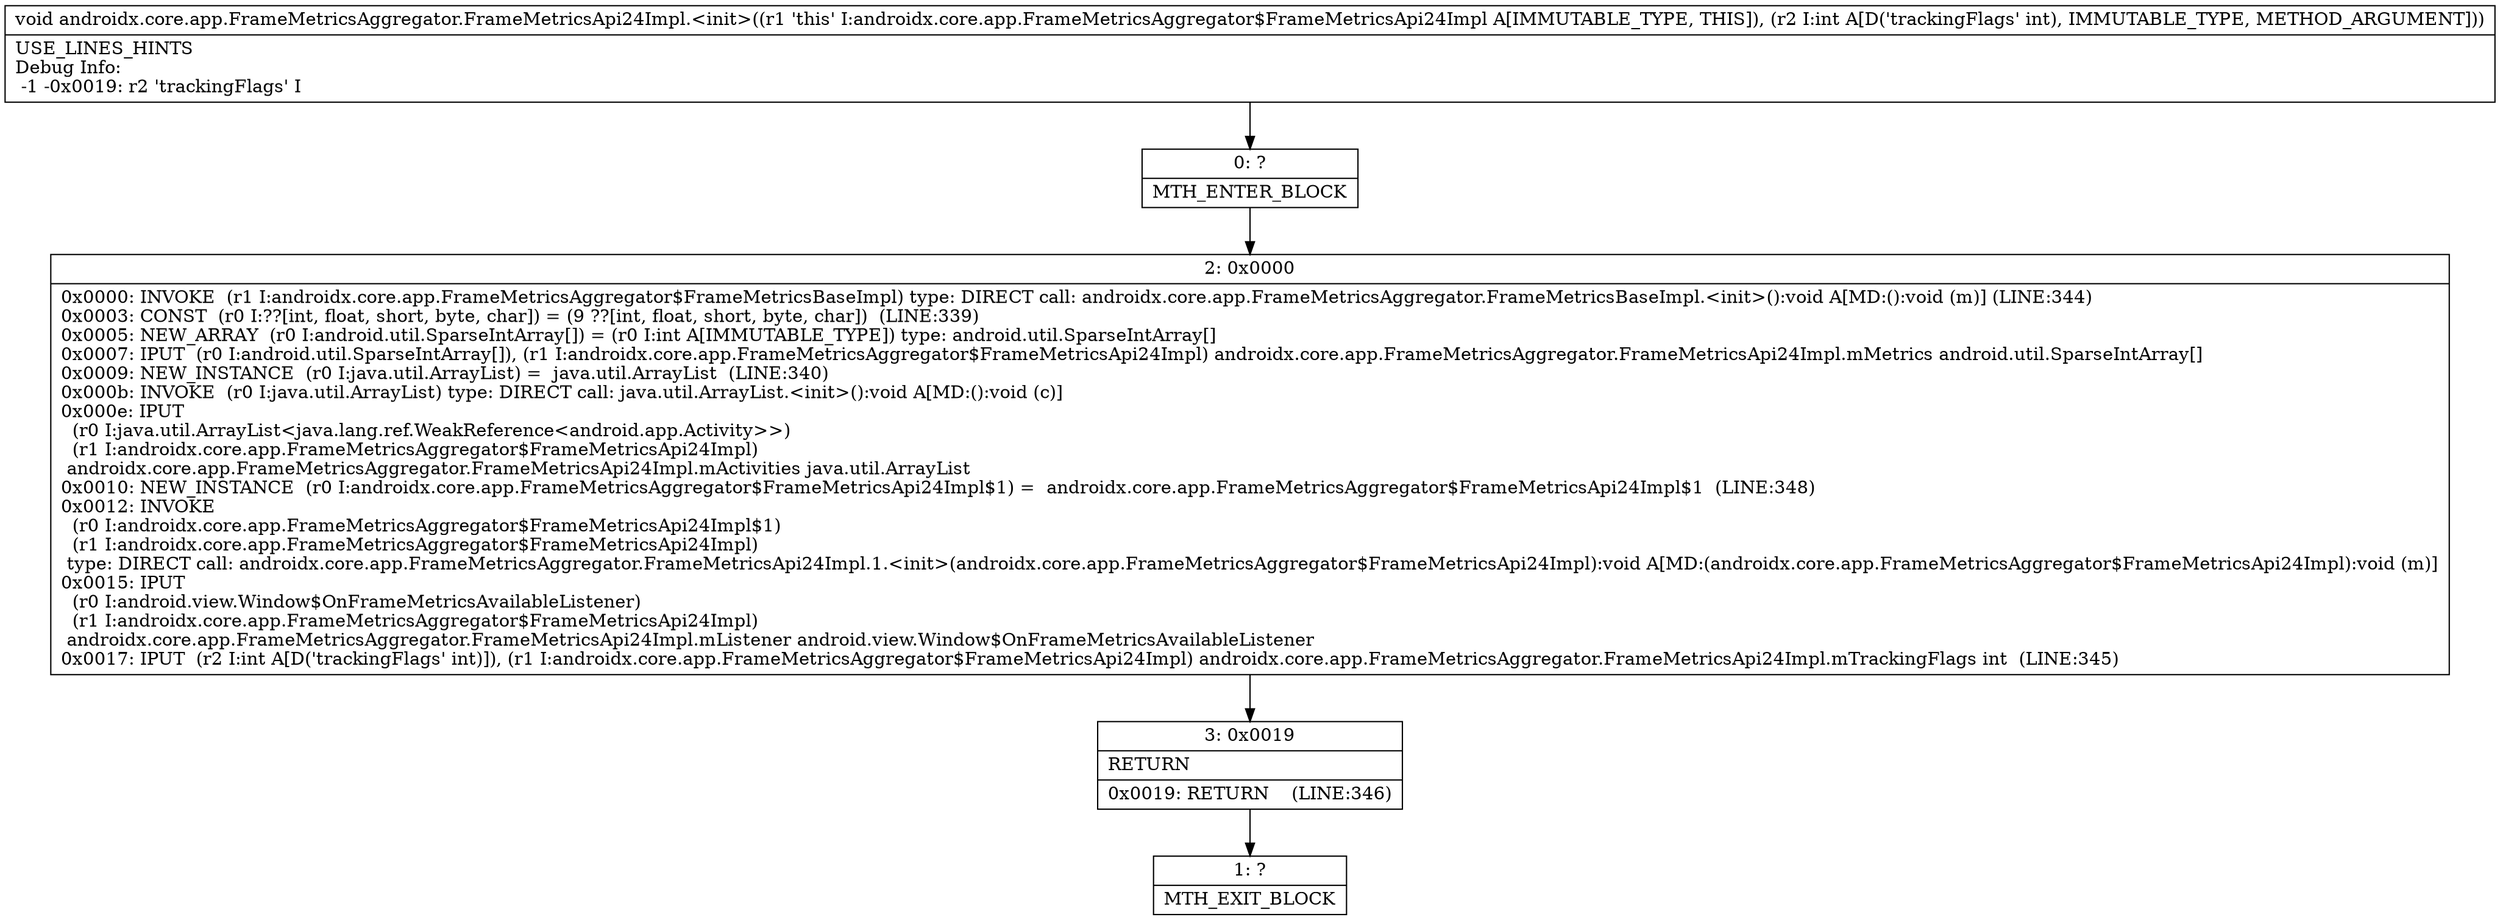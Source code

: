 digraph "CFG forandroidx.core.app.FrameMetricsAggregator.FrameMetricsApi24Impl.\<init\>(I)V" {
Node_0 [shape=record,label="{0\:\ ?|MTH_ENTER_BLOCK\l}"];
Node_2 [shape=record,label="{2\:\ 0x0000|0x0000: INVOKE  (r1 I:androidx.core.app.FrameMetricsAggregator$FrameMetricsBaseImpl) type: DIRECT call: androidx.core.app.FrameMetricsAggregator.FrameMetricsBaseImpl.\<init\>():void A[MD:():void (m)] (LINE:344)\l0x0003: CONST  (r0 I:??[int, float, short, byte, char]) = (9 ??[int, float, short, byte, char])  (LINE:339)\l0x0005: NEW_ARRAY  (r0 I:android.util.SparseIntArray[]) = (r0 I:int A[IMMUTABLE_TYPE]) type: android.util.SparseIntArray[] \l0x0007: IPUT  (r0 I:android.util.SparseIntArray[]), (r1 I:androidx.core.app.FrameMetricsAggregator$FrameMetricsApi24Impl) androidx.core.app.FrameMetricsAggregator.FrameMetricsApi24Impl.mMetrics android.util.SparseIntArray[] \l0x0009: NEW_INSTANCE  (r0 I:java.util.ArrayList) =  java.util.ArrayList  (LINE:340)\l0x000b: INVOKE  (r0 I:java.util.ArrayList) type: DIRECT call: java.util.ArrayList.\<init\>():void A[MD:():void (c)]\l0x000e: IPUT  \l  (r0 I:java.util.ArrayList\<java.lang.ref.WeakReference\<android.app.Activity\>\>)\l  (r1 I:androidx.core.app.FrameMetricsAggregator$FrameMetricsApi24Impl)\l androidx.core.app.FrameMetricsAggregator.FrameMetricsApi24Impl.mActivities java.util.ArrayList \l0x0010: NEW_INSTANCE  (r0 I:androidx.core.app.FrameMetricsAggregator$FrameMetricsApi24Impl$1) =  androidx.core.app.FrameMetricsAggregator$FrameMetricsApi24Impl$1  (LINE:348)\l0x0012: INVOKE  \l  (r0 I:androidx.core.app.FrameMetricsAggregator$FrameMetricsApi24Impl$1)\l  (r1 I:androidx.core.app.FrameMetricsAggregator$FrameMetricsApi24Impl)\l type: DIRECT call: androidx.core.app.FrameMetricsAggregator.FrameMetricsApi24Impl.1.\<init\>(androidx.core.app.FrameMetricsAggregator$FrameMetricsApi24Impl):void A[MD:(androidx.core.app.FrameMetricsAggregator$FrameMetricsApi24Impl):void (m)]\l0x0015: IPUT  \l  (r0 I:android.view.Window$OnFrameMetricsAvailableListener)\l  (r1 I:androidx.core.app.FrameMetricsAggregator$FrameMetricsApi24Impl)\l androidx.core.app.FrameMetricsAggregator.FrameMetricsApi24Impl.mListener android.view.Window$OnFrameMetricsAvailableListener \l0x0017: IPUT  (r2 I:int A[D('trackingFlags' int)]), (r1 I:androidx.core.app.FrameMetricsAggregator$FrameMetricsApi24Impl) androidx.core.app.FrameMetricsAggregator.FrameMetricsApi24Impl.mTrackingFlags int  (LINE:345)\l}"];
Node_3 [shape=record,label="{3\:\ 0x0019|RETURN\l|0x0019: RETURN    (LINE:346)\l}"];
Node_1 [shape=record,label="{1\:\ ?|MTH_EXIT_BLOCK\l}"];
MethodNode[shape=record,label="{void androidx.core.app.FrameMetricsAggregator.FrameMetricsApi24Impl.\<init\>((r1 'this' I:androidx.core.app.FrameMetricsAggregator$FrameMetricsApi24Impl A[IMMUTABLE_TYPE, THIS]), (r2 I:int A[D('trackingFlags' int), IMMUTABLE_TYPE, METHOD_ARGUMENT]))  | USE_LINES_HINTS\lDebug Info:\l  \-1 \-0x0019: r2 'trackingFlags' I\l}"];
MethodNode -> Node_0;Node_0 -> Node_2;
Node_2 -> Node_3;
Node_3 -> Node_1;
}


